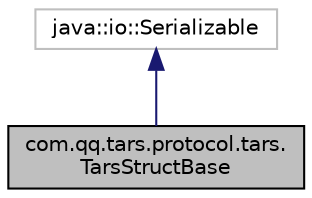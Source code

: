 digraph "com.qq.tars.protocol.tars.TarsStructBase"
{
  edge [fontname="Helvetica",fontsize="10",labelfontname="Helvetica",labelfontsize="10"];
  node [fontname="Helvetica",fontsize="10",shape=record];
  Node3 [label="com.qq.tars.protocol.tars.\lTarsStructBase",height=0.2,width=0.4,color="black", fillcolor="grey75", style="filled", fontcolor="black"];
  Node4 -> Node3 [dir="back",color="midnightblue",fontsize="10",style="solid",fontname="Helvetica"];
  Node4 [label="java::io::Serializable",height=0.2,width=0.4,color="grey75", fillcolor="white", style="filled"];
}
